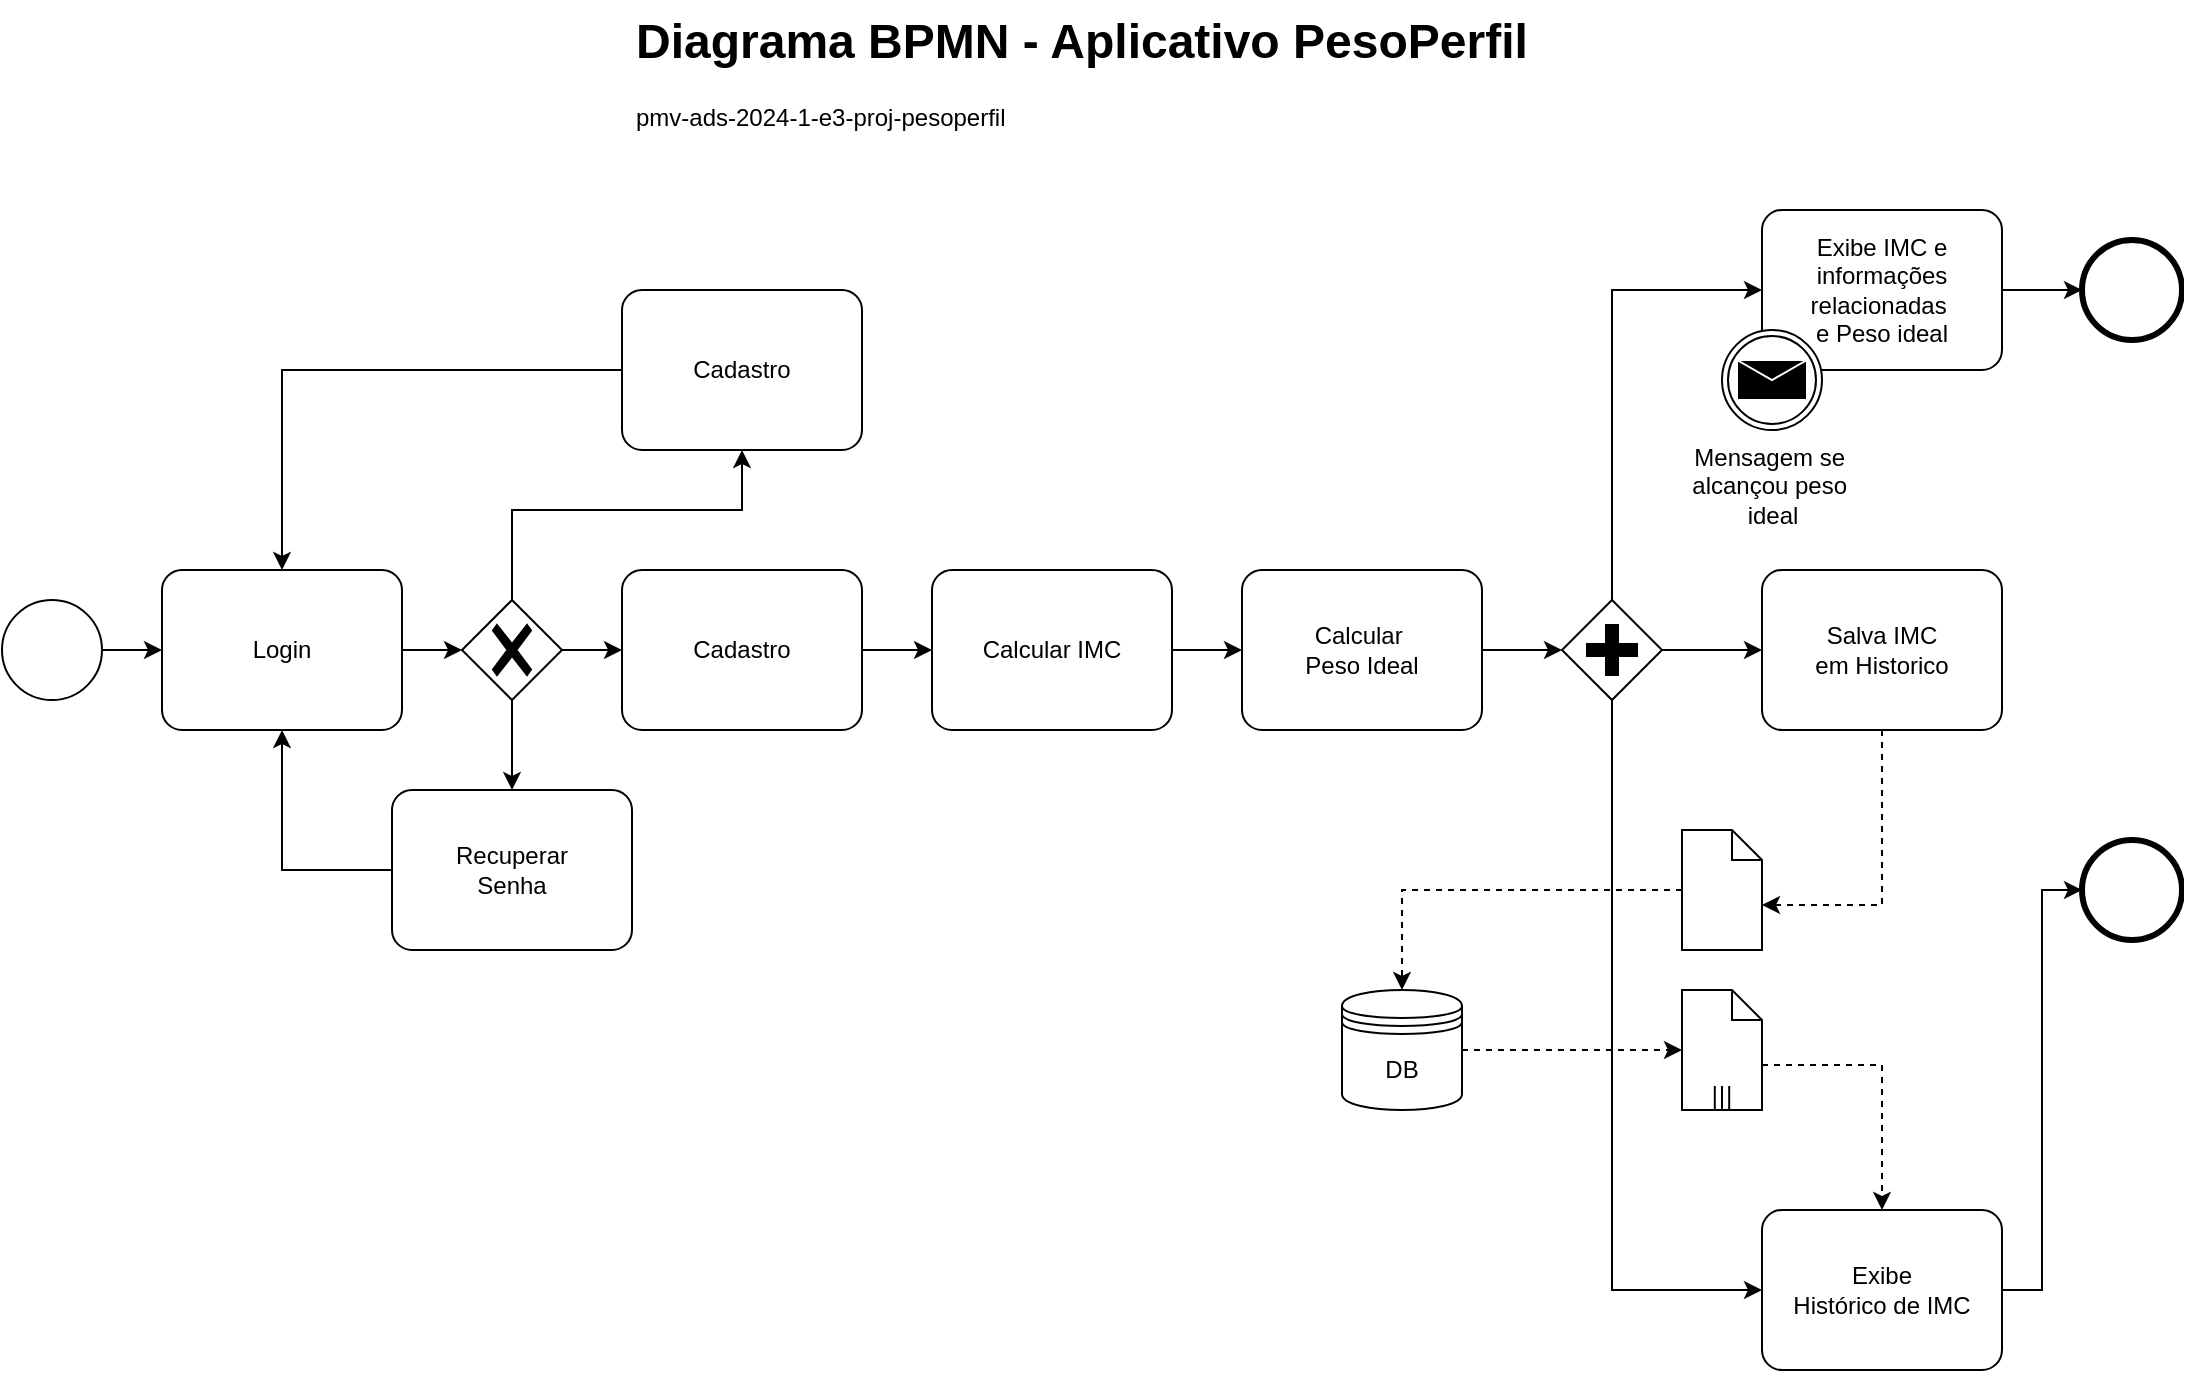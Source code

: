 <mxfile version="24.1.0" type="device">
  <diagram name="Page-1" id="2a216829-ef6e-dabb-86c1-c78162f3ba2b">
    <mxGraphModel dx="1706" dy="1162" grid="1" gridSize="10" guides="1" tooltips="1" connect="1" arrows="1" fold="1" page="1" pageScale="1" pageWidth="1169" pageHeight="827" background="none" math="0" shadow="0">
      <root>
        <mxCell id="0" />
        <mxCell id="1" parent="0" />
        <mxCell id="ifsvi1W45qYhqkXisnHj-8" value="DB" style="shape=datastore;whiteSpace=wrap;html=1;" vertex="1" parent="1">
          <mxGeometry x="700" y="1360" width="60" height="60" as="geometry" />
        </mxCell>
        <mxCell id="ifsvi1W45qYhqkXisnHj-19" value="Login" style="points=[[0.25,0,0],[0.5,0,0],[0.75,0,0],[1,0.25,0],[1,0.5,0],[1,0.75,0],[0.75,1,0],[0.5,1,0],[0.25,1,0],[0,0.75,0],[0,0.5,0],[0,0.25,0]];shape=mxgraph.bpmn.task;whiteSpace=wrap;rectStyle=rounded;size=10;html=1;container=1;expand=0;collapsible=0;taskMarker=abstract;" vertex="1" parent="1">
          <mxGeometry x="110" y="1150" width="120" height="80" as="geometry" />
        </mxCell>
        <mxCell id="ifsvi1W45qYhqkXisnHj-24" value="Calcular IMC" style="points=[[0.25,0,0],[0.5,0,0],[0.75,0,0],[1,0.25,0],[1,0.5,0],[1,0.75,0],[0.75,1,0],[0.5,1,0],[0.25,1,0],[0,0.75,0],[0,0.5,0],[0,0.25,0]];shape=mxgraph.bpmn.task;whiteSpace=wrap;rectStyle=rounded;size=10;html=1;container=1;expand=0;collapsible=0;taskMarker=abstract;" vertex="1" parent="1">
          <mxGeometry x="495" y="1150" width="120" height="80" as="geometry" />
        </mxCell>
        <mxCell id="ifsvi1W45qYhqkXisnHj-25" value="Exibe&lt;div&gt;Histórico de IMC&lt;/div&gt;" style="points=[[0.25,0,0],[0.5,0,0],[0.75,0,0],[1,0.25,0],[1,0.5,0],[1,0.75,0],[0.75,1,0],[0.5,1,0],[0.25,1,0],[0,0.75,0],[0,0.5,0],[0,0.25,0]];shape=mxgraph.bpmn.task;whiteSpace=wrap;rectStyle=rounded;size=10;html=1;container=1;expand=0;collapsible=0;taskMarker=abstract;" vertex="1" parent="1">
          <mxGeometry x="910" y="1470" width="120" height="80" as="geometry" />
        </mxCell>
        <mxCell id="ifsvi1W45qYhqkXisnHj-29" value="" style="points=[[0.145,0.145,0],[0.5,0,0],[0.855,0.145,0],[1,0.5,0],[0.855,0.855,0],[0.5,1,0],[0.145,0.855,0],[0,0.5,0]];shape=mxgraph.bpmn.event;html=1;verticalLabelPosition=bottom;labelBackgroundColor=#ffffff;verticalAlign=top;align=center;perimeter=ellipsePerimeter;outlineConnect=0;aspect=fixed;outline=standard;symbol=general;" vertex="1" parent="1">
          <mxGeometry x="30" y="1165" width="50" height="50" as="geometry" />
        </mxCell>
        <mxCell id="ifsvi1W45qYhqkXisnHj-42" style="edgeStyle=orthogonalEdgeStyle;rounded=0;orthogonalLoop=1;jettySize=auto;html=1;entryX=0;entryY=0.5;entryDx=0;entryDy=0;entryPerimeter=0;" edge="1" parent="1" source="ifsvi1W45qYhqkXisnHj-63" target="ifsvi1W45qYhqkXisnHj-24">
          <mxGeometry relative="1" as="geometry">
            <mxPoint x="440" y="1190" as="sourcePoint" />
          </mxGeometry>
        </mxCell>
        <mxCell id="ifsvi1W45qYhqkXisnHj-46" value="Calcular&amp;nbsp;&lt;div&gt;Peso Ideal&lt;/div&gt;" style="points=[[0.25,0,0],[0.5,0,0],[0.75,0,0],[1,0.25,0],[1,0.5,0],[1,0.75,0],[0.75,1,0],[0.5,1,0],[0.25,1,0],[0,0.75,0],[0,0.5,0],[0,0.25,0]];shape=mxgraph.bpmn.task;whiteSpace=wrap;rectStyle=rounded;size=10;html=1;container=1;expand=0;collapsible=0;taskMarker=abstract;" vertex="1" parent="1">
          <mxGeometry x="650" y="1150" width="120" height="80" as="geometry" />
        </mxCell>
        <mxCell id="ifsvi1W45qYhqkXisnHj-47" style="edgeStyle=orthogonalEdgeStyle;rounded=0;orthogonalLoop=1;jettySize=auto;html=1;entryX=0;entryY=0.5;entryDx=0;entryDy=0;entryPerimeter=0;" edge="1" parent="1" source="ifsvi1W45qYhqkXisnHj-24" target="ifsvi1W45qYhqkXisnHj-46">
          <mxGeometry relative="1" as="geometry" />
        </mxCell>
        <mxCell id="ifsvi1W45qYhqkXisnHj-50" style="edgeStyle=orthogonalEdgeStyle;rounded=0;orthogonalLoop=1;jettySize=auto;html=1;entryX=0;entryY=0.5;entryDx=0;entryDy=0;entryPerimeter=0;exitX=0.5;exitY=0;exitDx=0;exitDy=0;exitPerimeter=0;" edge="1" parent="1" source="ifsvi1W45qYhqkXisnHj-48" target="ifsvi1W45qYhqkXisnHj-52">
          <mxGeometry relative="1" as="geometry">
            <mxPoint x="940" y="1190" as="targetPoint" />
          </mxGeometry>
        </mxCell>
        <mxCell id="ifsvi1W45qYhqkXisnHj-48" value="" style="points=[[0.25,0.25,0],[0.5,0,0],[0.75,0.25,0],[1,0.5,0],[0.75,0.75,0],[0.5,1,0],[0.25,0.75,0],[0,0.5,0]];shape=mxgraph.bpmn.gateway2;html=1;verticalLabelPosition=bottom;labelBackgroundColor=#ffffff;verticalAlign=top;align=center;perimeter=rhombusPerimeter;outlineConnect=0;outline=none;symbol=none;gwType=parallel;" vertex="1" parent="1">
          <mxGeometry x="810" y="1165" width="50" height="50" as="geometry" />
        </mxCell>
        <mxCell id="ifsvi1W45qYhqkXisnHj-49" style="edgeStyle=orthogonalEdgeStyle;rounded=0;orthogonalLoop=1;jettySize=auto;html=1;entryX=0;entryY=0.5;entryDx=0;entryDy=0;entryPerimeter=0;" edge="1" parent="1" source="ifsvi1W45qYhqkXisnHj-46" target="ifsvi1W45qYhqkXisnHj-48">
          <mxGeometry relative="1" as="geometry" />
        </mxCell>
        <mxCell id="ifsvi1W45qYhqkXisnHj-53" style="edgeStyle=orthogonalEdgeStyle;rounded=0;orthogonalLoop=1;jettySize=auto;html=1;" edge="1" parent="1" source="ifsvi1W45qYhqkXisnHj-29" target="ifsvi1W45qYhqkXisnHj-19">
          <mxGeometry relative="1" as="geometry">
            <mxPoint x="95" y="1190" as="targetPoint" />
          </mxGeometry>
        </mxCell>
        <mxCell id="ifsvi1W45qYhqkXisnHj-64" style="edgeStyle=orthogonalEdgeStyle;rounded=0;orthogonalLoop=1;jettySize=auto;html=1;entryX=0.5;entryY=0;entryDx=0;entryDy=0;entryPerimeter=0;exitX=0;exitY=0.5;exitDx=0;exitDy=0;exitPerimeter=0;" edge="1" parent="1" source="ifsvi1W45qYhqkXisnHj-56" target="ifsvi1W45qYhqkXisnHj-19">
          <mxGeometry relative="1" as="geometry">
            <mxPoint x="150" y="1140" as="targetPoint" />
          </mxGeometry>
        </mxCell>
        <mxCell id="ifsvi1W45qYhqkXisnHj-56" value="Cadastro" style="points=[[0.25,0,0],[0.5,0,0],[0.75,0,0],[1,0.25,0],[1,0.5,0],[1,0.75,0],[0.75,1,0],[0.5,1,0],[0.25,1,0],[0,0.75,0],[0,0.5,0],[0,0.25,0]];shape=mxgraph.bpmn.task;whiteSpace=wrap;rectStyle=rounded;size=10;html=1;container=1;expand=0;collapsible=0;taskMarker=abstract;" vertex="1" parent="1">
          <mxGeometry x="340" y="1010" width="120" height="80" as="geometry" />
        </mxCell>
        <mxCell id="ifsvi1W45qYhqkXisnHj-65" style="edgeStyle=orthogonalEdgeStyle;rounded=0;orthogonalLoop=1;jettySize=auto;html=1;entryX=0.5;entryY=1;entryDx=0;entryDy=0;entryPerimeter=0;exitX=0;exitY=0.5;exitDx=0;exitDy=0;exitPerimeter=0;" edge="1" parent="1" source="ifsvi1W45qYhqkXisnHj-57" target="ifsvi1W45qYhqkXisnHj-19">
          <mxGeometry relative="1" as="geometry">
            <mxPoint x="160" y="1250" as="targetPoint" />
          </mxGeometry>
        </mxCell>
        <mxCell id="ifsvi1W45qYhqkXisnHj-57" value="Recuperar&lt;div&gt;Senha&lt;/div&gt;" style="points=[[0.25,0,0],[0.5,0,0],[0.75,0,0],[1,0.25,0],[1,0.5,0],[1,0.75,0],[0.75,1,0],[0.5,1,0],[0.25,1,0],[0,0.75,0],[0,0.5,0],[0,0.25,0]];shape=mxgraph.bpmn.task;whiteSpace=wrap;rectStyle=rounded;size=10;html=1;container=1;expand=0;collapsible=0;taskMarker=abstract;" vertex="1" parent="1">
          <mxGeometry x="225" y="1260" width="120" height="80" as="geometry" />
        </mxCell>
        <mxCell id="ifsvi1W45qYhqkXisnHj-59" style="edgeStyle=orthogonalEdgeStyle;rounded=0;orthogonalLoop=1;jettySize=auto;html=1;exitX=1;exitY=0.5;exitDx=0;exitDy=0;exitPerimeter=0;entryX=0;entryY=0.5;entryDx=0;entryDy=0;entryPerimeter=0;" edge="1" parent="1" source="ifsvi1W45qYhqkXisnHj-19" target="ifsvi1W45qYhqkXisnHj-60">
          <mxGeometry relative="1" as="geometry">
            <mxPoint x="240" y="1190" as="targetPoint" />
          </mxGeometry>
        </mxCell>
        <mxCell id="ifsvi1W45qYhqkXisnHj-60" value="" style="points=[[0.25,0.25,0],[0.5,0,0],[0.75,0.25,0],[1,0.5,0],[0.75,0.75,0],[0.5,1,0],[0.25,0.75,0],[0,0.5,0]];shape=mxgraph.bpmn.gateway2;html=1;verticalLabelPosition=bottom;labelBackgroundColor=#ffffff;verticalAlign=top;align=center;perimeter=rhombusPerimeter;outlineConnect=0;outline=none;symbol=none;gwType=exclusive;" vertex="1" parent="1">
          <mxGeometry x="260" y="1165" width="50" height="50" as="geometry" />
        </mxCell>
        <mxCell id="ifsvi1W45qYhqkXisnHj-61" style="edgeStyle=orthogonalEdgeStyle;rounded=0;orthogonalLoop=1;jettySize=auto;html=1;entryX=0.5;entryY=1;entryDx=0;entryDy=0;entryPerimeter=0;" edge="1" parent="1" source="ifsvi1W45qYhqkXisnHj-60" target="ifsvi1W45qYhqkXisnHj-56">
          <mxGeometry relative="1" as="geometry">
            <Array as="points">
              <mxPoint x="285" y="1120" />
              <mxPoint x="400" y="1120" />
            </Array>
          </mxGeometry>
        </mxCell>
        <mxCell id="ifsvi1W45qYhqkXisnHj-62" style="edgeStyle=orthogonalEdgeStyle;rounded=0;orthogonalLoop=1;jettySize=auto;html=1;exitX=0.5;exitY=1;exitDx=0;exitDy=0;exitPerimeter=0;entryX=0.5;entryY=0;entryDx=0;entryDy=0;entryPerimeter=0;" edge="1" parent="1" source="ifsvi1W45qYhqkXisnHj-60" target="ifsvi1W45qYhqkXisnHj-57">
          <mxGeometry relative="1" as="geometry" />
        </mxCell>
        <mxCell id="ifsvi1W45qYhqkXisnHj-63" value="Cadastro" style="points=[[0.25,0,0],[0.5,0,0],[0.75,0,0],[1,0.25,0],[1,0.5,0],[1,0.75,0],[0.75,1,0],[0.5,1,0],[0.25,1,0],[0,0.75,0],[0,0.5,0],[0,0.25,0]];shape=mxgraph.bpmn.task;whiteSpace=wrap;rectStyle=rounded;size=10;html=1;container=1;expand=0;collapsible=0;taskMarker=abstract;" vertex="1" parent="1">
          <mxGeometry x="340" y="1150" width="120" height="80" as="geometry" />
        </mxCell>
        <mxCell id="ifsvi1W45qYhqkXisnHj-66" style="edgeStyle=orthogonalEdgeStyle;rounded=0;orthogonalLoop=1;jettySize=auto;html=1;entryX=0;entryY=0.5;entryDx=0;entryDy=0;entryPerimeter=0;" edge="1" parent="1" source="ifsvi1W45qYhqkXisnHj-60" target="ifsvi1W45qYhqkXisnHj-63">
          <mxGeometry relative="1" as="geometry" />
        </mxCell>
        <mxCell id="ifsvi1W45qYhqkXisnHj-73" value="" style="points=[[0.145,0.145,0],[0.5,0,0],[0.855,0.145,0],[1,0.5,0],[0.855,0.855,0],[0.5,1,0],[0.145,0.855,0],[0,0.5,0]];shape=mxgraph.bpmn.event;html=1;verticalLabelPosition=bottom;labelBackgroundColor=#ffffff;verticalAlign=top;align=center;perimeter=ellipsePerimeter;outlineConnect=0;aspect=fixed;outline=end;symbol=terminate2;" vertex="1" parent="1">
          <mxGeometry x="1070" y="985" width="50" height="50" as="geometry" />
        </mxCell>
        <mxCell id="ifsvi1W45qYhqkXisnHj-74" style="edgeStyle=orthogonalEdgeStyle;rounded=0;orthogonalLoop=1;jettySize=auto;html=1;entryX=0;entryY=0.5;entryDx=0;entryDy=0;entryPerimeter=0;" edge="1" parent="1" source="ifsvi1W45qYhqkXisnHj-52" target="ifsvi1W45qYhqkXisnHj-73">
          <mxGeometry relative="1" as="geometry" />
        </mxCell>
        <mxCell id="ifsvi1W45qYhqkXisnHj-91" style="edgeStyle=orthogonalEdgeStyle;rounded=0;orthogonalLoop=1;jettySize=auto;html=1;dashed=1;entryX=0;entryY=0;entryDx=40;entryDy=37.5;entryPerimeter=0;" edge="1" parent="1" source="ifsvi1W45qYhqkXisnHj-82" target="ifsvi1W45qYhqkXisnHj-90">
          <mxGeometry relative="1" as="geometry" />
        </mxCell>
        <mxCell id="ifsvi1W45qYhqkXisnHj-82" value="Salva IMC&lt;div&gt;em Historico&lt;/div&gt;" style="points=[[0.25,0,0],[0.5,0,0],[0.75,0,0],[1,0.25,0],[1,0.5,0],[1,0.75,0],[0.75,1,0],[0.5,1,0],[0.25,1,0],[0,0.75,0],[0,0.5,0],[0,0.25,0]];shape=mxgraph.bpmn.task;whiteSpace=wrap;rectStyle=rounded;size=10;html=1;container=1;expand=0;collapsible=0;taskMarker=abstract;" vertex="1" parent="1">
          <mxGeometry x="910" y="1150" width="120" height="80" as="geometry" />
        </mxCell>
        <mxCell id="ifsvi1W45qYhqkXisnHj-84" style="edgeStyle=orthogonalEdgeStyle;rounded=0;orthogonalLoop=1;jettySize=auto;html=1;entryX=0;entryY=0.5;entryDx=0;entryDy=0;entryPerimeter=0;" edge="1" parent="1" source="ifsvi1W45qYhqkXisnHj-48" target="ifsvi1W45qYhqkXisnHj-82">
          <mxGeometry relative="1" as="geometry" />
        </mxCell>
        <mxCell id="ifsvi1W45qYhqkXisnHj-85" value="" style="group" vertex="1" connectable="0" parent="1">
          <mxGeometry x="890" y="970" width="140" height="110" as="geometry" />
        </mxCell>
        <mxCell id="ifsvi1W45qYhqkXisnHj-52" value="Exibe IMC e informações relacionadas&amp;nbsp;&lt;div&gt;e Peso ideal&lt;/div&gt;" style="points=[[0.25,0,0],[0.5,0,0],[0.75,0,0],[1,0.25,0],[1,0.5,0],[1,0.75,0],[0.75,1,0],[0.5,1,0],[0.25,1,0],[0,0.75,0],[0,0.5,0],[0,0.25,0]];shape=mxgraph.bpmn.task;whiteSpace=wrap;rectStyle=rounded;size=10;html=1;container=1;expand=0;collapsible=0;taskMarker=abstract;" vertex="1" parent="ifsvi1W45qYhqkXisnHj-85">
          <mxGeometry x="20" width="120" height="80" as="geometry" />
        </mxCell>
        <mxCell id="ifsvi1W45qYhqkXisnHj-76" value="Mensagem se&amp;nbsp;&lt;div&gt;alcançou peso&amp;nbsp;&lt;/div&gt;&lt;div&gt;ideal&lt;/div&gt;" style="points=[[0.145,0.145,0],[0.5,0,0],[0.855,0.145,0],[1,0.5,0],[0.855,0.855,0],[0.5,1,0],[0.145,0.855,0],[0,0.5,0]];shape=mxgraph.bpmn.event;html=1;verticalLabelPosition=bottom;labelBackgroundColor=#ffffff;verticalAlign=top;align=center;perimeter=ellipsePerimeter;outlineConnect=0;aspect=fixed;outline=throwing;symbol=message;" vertex="1" parent="ifsvi1W45qYhqkXisnHj-85">
          <mxGeometry y="60" width="50" height="50" as="geometry" />
        </mxCell>
        <mxCell id="ifsvi1W45qYhqkXisnHj-86" style="edgeStyle=orthogonalEdgeStyle;rounded=0;orthogonalLoop=1;jettySize=auto;html=1;entryX=0;entryY=0.5;entryDx=0;entryDy=0;entryPerimeter=0;exitX=0.5;exitY=1;exitDx=0;exitDy=0;exitPerimeter=0;" edge="1" parent="1" source="ifsvi1W45qYhqkXisnHj-48" target="ifsvi1W45qYhqkXisnHj-25">
          <mxGeometry relative="1" as="geometry" />
        </mxCell>
        <mxCell id="ifsvi1W45qYhqkXisnHj-87" value="" style="points=[[0.145,0.145,0],[0.5,0,0],[0.855,0.145,0],[1,0.5,0],[0.855,0.855,0],[0.5,1,0],[0.145,0.855,0],[0,0.5,0]];shape=mxgraph.bpmn.event;html=1;verticalLabelPosition=bottom;labelBackgroundColor=#ffffff;verticalAlign=top;align=center;perimeter=ellipsePerimeter;outlineConnect=0;aspect=fixed;outline=end;symbol=terminate2;" vertex="1" parent="1">
          <mxGeometry x="1070" y="1285" width="50" height="50" as="geometry" />
        </mxCell>
        <mxCell id="ifsvi1W45qYhqkXisnHj-88" style="edgeStyle=orthogonalEdgeStyle;rounded=0;orthogonalLoop=1;jettySize=auto;html=1;entryX=0;entryY=0.5;entryDx=0;entryDy=0;entryPerimeter=0;" edge="1" parent="1" source="ifsvi1W45qYhqkXisnHj-25" target="ifsvi1W45qYhqkXisnHj-87">
          <mxGeometry relative="1" as="geometry" />
        </mxCell>
        <mxCell id="ifsvi1W45qYhqkXisnHj-89" value="" style="shape=mxgraph.bpmn.data;labelPosition=center;verticalLabelPosition=bottom;align=center;verticalAlign=top;size=15;html=1;bpmnTransferType=none;isCollection=1;" vertex="1" parent="1">
          <mxGeometry x="870" y="1360" width="40" height="60" as="geometry" />
        </mxCell>
        <mxCell id="ifsvi1W45qYhqkXisnHj-92" style="edgeStyle=orthogonalEdgeStyle;rounded=0;orthogonalLoop=1;jettySize=auto;html=1;entryX=0.5;entryY=0;entryDx=0;entryDy=0;dashed=1;" edge="1" parent="1" source="ifsvi1W45qYhqkXisnHj-90" target="ifsvi1W45qYhqkXisnHj-8">
          <mxGeometry relative="1" as="geometry" />
        </mxCell>
        <mxCell id="ifsvi1W45qYhqkXisnHj-90" value="" style="shape=mxgraph.bpmn.data;labelPosition=center;verticalLabelPosition=bottom;align=center;verticalAlign=top;size=15;html=1;" vertex="1" parent="1">
          <mxGeometry x="870" y="1280" width="40" height="60" as="geometry" />
        </mxCell>
        <mxCell id="ifsvi1W45qYhqkXisnHj-93" style="edgeStyle=orthogonalEdgeStyle;rounded=0;orthogonalLoop=1;jettySize=auto;html=1;entryX=0;entryY=0.5;entryDx=0;entryDy=0;entryPerimeter=0;dashed=1;" edge="1" parent="1" source="ifsvi1W45qYhqkXisnHj-8" target="ifsvi1W45qYhqkXisnHj-89">
          <mxGeometry relative="1" as="geometry" />
        </mxCell>
        <mxCell id="ifsvi1W45qYhqkXisnHj-94" style="edgeStyle=orthogonalEdgeStyle;rounded=0;orthogonalLoop=1;jettySize=auto;html=1;entryX=0.5;entryY=0;entryDx=0;entryDy=0;entryPerimeter=0;exitX=0;exitY=0;exitDx=40;exitDy=37.5;exitPerimeter=0;dashed=1;" edge="1" parent="1" source="ifsvi1W45qYhqkXisnHj-89" target="ifsvi1W45qYhqkXisnHj-25">
          <mxGeometry relative="1" as="geometry" />
        </mxCell>
        <mxCell id="ifsvi1W45qYhqkXisnHj-96" value="&lt;h1 style=&quot;margin-top: 0px;&quot;&gt;Diagrama BPMN - Aplicativo PesoPerfil&lt;/h1&gt;&lt;p&gt;pmv-ads-2024-1-e3-proj-pesoperfil&lt;/p&gt;" style="text;html=1;whiteSpace=wrap;overflow=hidden;rounded=0;" vertex="1" parent="1">
          <mxGeometry x="345" y="865" width="460" height="75" as="geometry" />
        </mxCell>
      </root>
    </mxGraphModel>
  </diagram>
</mxfile>
